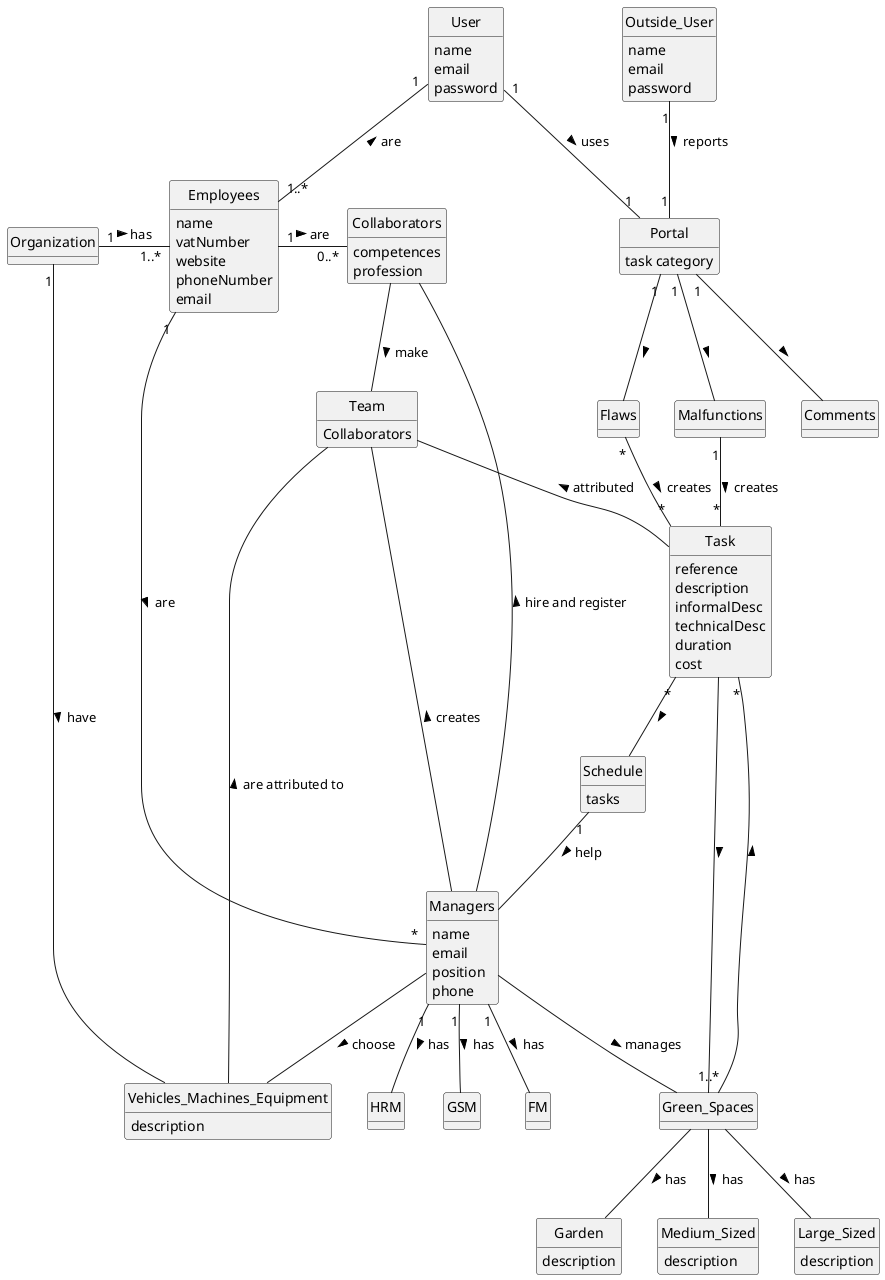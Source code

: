     @startuml
skinparam monochrome true
skinparam packageStyle rectangle
skinparam shadowing false
'skinparam linetype ortho
'left to right direction
skinparam classAttributeIconSize 0
hide circle
hide methods
class Outside_User{
    name
    email
    password
}
class Portal{
    task category
}
class Malfunctions{}
class Flaws{}
class Comments{}
class Schedule{
    tasks
}
class Garden{
    description
}
class Medium_Sized{
    description
}
class Large_Sized{
    description
}
class Vehicles_Machines_Equipment{
    description
}
class FM{
}
class HRM{
}
class GSM{
}
class Green_Spaces{

}
class Team{
    Collaborators
}

class Collaborators{
    competences
    profession
}
class Employees {
    name
    vatNumber
    website
    phoneNumber
    email
}

class Task {
    reference
    description
    informalDesc
    technicalDesc
    duration
    cost
}
class Managers {
    name
    email
    position
    phone
}
class User {
    name
    email
    password
}
class Organization{

}
'Platform "1" -- "*" Organization : has registered >
'Platform "1" -- "*" Category : defines >
Organization "1" - "1..*" Employees : has >
Employees "1" - "0..*" Collaborators: are >
'Task "*" -- "1" Employees: created by >
Employees "1" -- "*" Managers : are >
'Employees "0..1" -- "1" User: acts as >
Collaborators -- Team : make >
Team -- Task : attributed <
Task -- Green_Spaces:  >
Managers "1" -- GSM: has >
Managers "1" -- HRM: has >
Managers "1" -- FM: has >
Managers -- Team: creates >
Managers -- Green_Spaces: manages >
Green_Spaces -- Garden: has >
Green_Spaces -- Medium_Sized: has >
Green_Spaces -- Large_Sized: has >
Vehicles_Machines_Equipment -- Team: are attributed to >
Managers -- Collaborators: hire and register >
Organization "1"-- Vehicles_Machines_Equipment: have >
Managers -- Vehicles_Machines_Equipment: choose >
Malfunctions "1"-- "*"Task:creates >
Flaws "*" -- "*" Task : creates >
Green_Spaces "1..*" -- "*"Task:>
Task "*" -- Schedule :>
Schedule "1" -- Managers: help >
User "1" -- "1" Portal: uses >
User "1"-- "1..*"Employees: are <
Outside_User "1" -- "1" Portal : reports >
Portal "1" -- Malfunctions:>
Portal "1" -- Flaws:>
Portal "1" -- Comments:>

@enduml